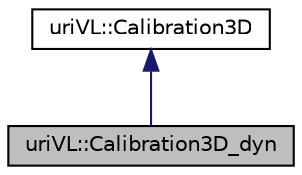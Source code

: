 digraph "uriVL::Calibration3D_dyn"
{
  edge [fontname="Helvetica",fontsize="10",labelfontname="Helvetica",labelfontsize="10"];
  node [fontname="Helvetica",fontsize="10",shape=record];
  Node1 [label="uriVL::Calibration3D_dyn",height=0.2,width=0.4,color="black", fillcolor="grey75", style="filled", fontcolor="black"];
  Node2 -> Node1 [dir="back",color="midnightblue",fontsize="10",style="solid",fontname="Helvetica"];
  Node2 [label="uriVL::Calibration3D",height=0.2,width=0.4,color="black", fillcolor="white", style="filled",URL="$classuriVL_1_1Calibration3D.html",tooltip="The base virtual Calibration3D class. "];
}
